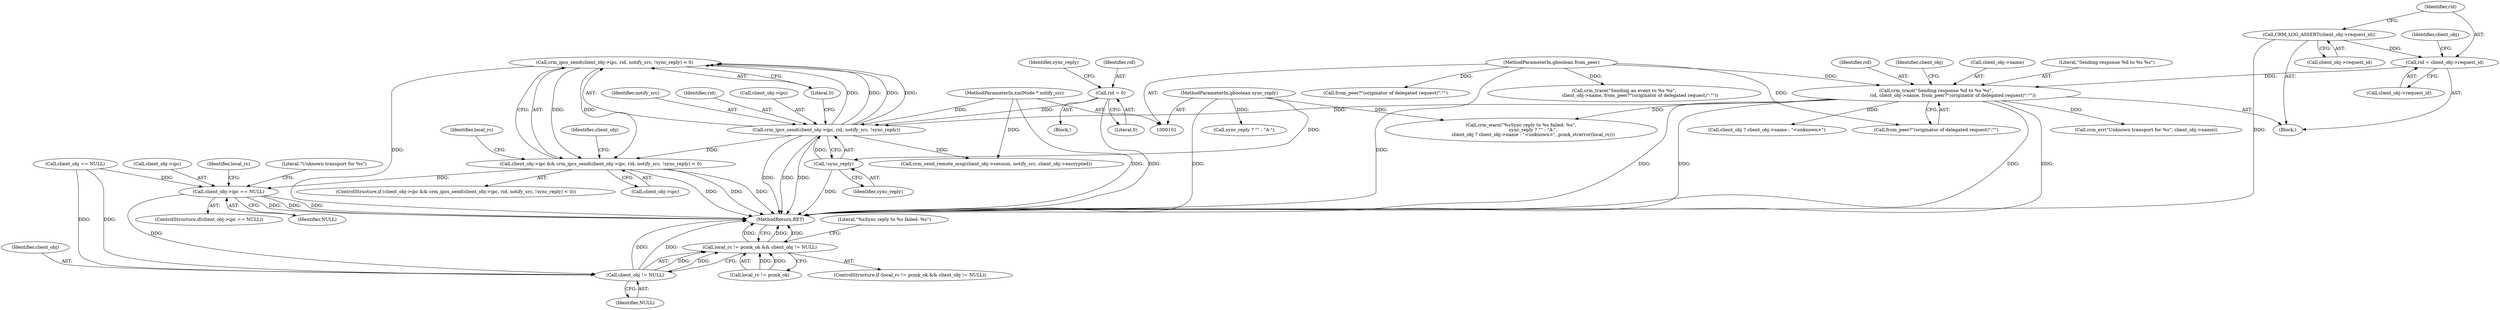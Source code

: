 digraph "1_pacemaker_564f7cc2a51dcd2f28ab12a13394f31be5aa3c93@API" {
"1000187" [label="(Call,crm_ipcs_send(client_obj->ipc, rid, notify_src, !sync_reply) < 0)"];
"1000188" [label="(Call,crm_ipcs_send(client_obj->ipc, rid, notify_src, !sync_reply))"];
"1000141" [label="(Call,rid = 0)"];
"1000161" [label="(Call,crm_trace(\"Sending response %d to %s %s\",\n                       rid, client_obj->name, from_peer?\"(originator of delegated request)\":\"\"))"];
"1000151" [label="(Call,rid = client_obj->request_id)"];
"1000147" [label="(Call,CRM_LOG_ASSERT(client_obj->request_id))"];
"1000105" [label="(MethodParameterIn,gboolean from_peer)"];
"1000102" [label="(MethodParameterIn,xmlNode * notify_src)"];
"1000194" [label="(Call,!sync_reply)"];
"1000104" [label="(MethodParameterIn,gboolean sync_reply)"];
"1000183" [label="(Call,client_obj->ipc && crm_ipcs_send(client_obj->ipc, rid, notify_src, !sync_reply) < 0)"];
"1000218" [label="(Call,client_obj->ipc == NULL)"];
"1000234" [label="(Call,client_obj != NULL)"];
"1000230" [label="(Call,local_rc != pcmk_ok && client_obj != NULL)"];
"1000189" [label="(Call,client_obj->ipc)"];
"1000130" [label="(Call,client_obj == NULL)"];
"1000184" [label="(Call,client_obj->ipc)"];
"1000142" [label="(Identifier,rid)"];
"1000102" [label="(MethodParameterIn,xmlNode * notify_src)"];
"1000244" [label="(Call,client_obj ? client_obj->name : \"<unknown>\")"];
"1000219" [label="(Call,client_obj->ipc)"];
"1000145" [label="(Identifier,sync_reply)"];
"1000182" [label="(ControlStructure,if (client_obj->ipc && crm_ipcs_send(client_obj->ipc, rid, notify_src, !sync_reply) < 0))"];
"1000163" [label="(Identifier,rid)"];
"1000199" [label="(Identifier,local_rc)"];
"1000151" [label="(Call,rid = client_obj->request_id)"];
"1000235" [label="(Identifier,client_obj)"];
"1000232" [label="(Identifier,local_rc)"];
"1000167" [label="(Call,from_peer?\"(originator of delegated request)\":\"\")"];
"1000194" [label="(Call,!sync_reply)"];
"1000196" [label="(Literal,0)"];
"1000225" [label="(Literal,\"Unknown transport for %s\")"];
"1000205" [label="(Identifier,client_obj)"];
"1000240" [label="(Call,sync_reply ? \"\" : \"A-\")"];
"1000236" [label="(Identifier,NULL)"];
"1000178" [label="(Call,from_peer?\"(originator of delegated request)\":\"\")"];
"1000141" [label="(Call,rid = 0)"];
"1000193" [label="(Identifier,notify_src)"];
"1000230" [label="(Call,local_rc != pcmk_ok && client_obj != NULL)"];
"1000173" [label="(Call,crm_trace(\"Sending an event to %s %s\",\n                      client_obj->name, from_peer?\"(originator of delegated request)\":\"\"))"];
"1000208" [label="(Call,crm_send_remote_msg(client_obj->session, notify_src, client_obj->encrypted))"];
"1000147" [label="(Call,CRM_LOG_ASSERT(client_obj->request_id))"];
"1000187" [label="(Call,crm_ipcs_send(client_obj->ipc, rid, notify_src, !sync_reply) < 0)"];
"1000152" [label="(Identifier,rid)"];
"1000238" [label="(Call,crm_warn(\"%sSync reply to %s failed: %s\",\n                 sync_reply ? \"\" : \"A-\",\n                 client_obj ? client_obj->name : \"<unknown>\", pcmk_strerror(local_rc)))"];
"1000224" [label="(Call,crm_err(\"Unknown transport for %s\", client_obj->name))"];
"1000222" [label="(Identifier,NULL)"];
"1000231" [label="(Call,local_rc != pcmk_ok)"];
"1000161" [label="(Call,crm_trace(\"Sending response %d to %s %s\",\n                       rid, client_obj->name, from_peer?\"(originator of delegated request)\":\"\"))"];
"1000192" [label="(Identifier,rid)"];
"1000183" [label="(Call,client_obj->ipc && crm_ipcs_send(client_obj->ipc, rid, notify_src, !sync_reply) < 0)"];
"1000158" [label="(Identifier,client_obj)"];
"1000195" [label="(Identifier,sync_reply)"];
"1000217" [label="(ControlStructure,if(client_obj->ipc == NULL))"];
"1000239" [label="(Literal,\"%sSync reply to %s failed: %s\")"];
"1000218" [label="(Call,client_obj->ipc == NULL)"];
"1000185" [label="(Identifier,client_obj)"];
"1000252" [label="(MethodReturn,RET)"];
"1000234" [label="(Call,client_obj != NULL)"];
"1000148" [label="(Call,client_obj->request_id)"];
"1000139" [label="(Block,)"];
"1000164" [label="(Call,client_obj->name)"];
"1000143" [label="(Literal,0)"];
"1000162" [label="(Literal,\"Sending response %d to %s %s\")"];
"1000146" [label="(Block,)"];
"1000104" [label="(MethodParameterIn,gboolean sync_reply)"];
"1000229" [label="(ControlStructure,if (local_rc != pcmk_ok && client_obj != NULL))"];
"1000153" [label="(Call,client_obj->request_id)"];
"1000105" [label="(MethodParameterIn,gboolean from_peer)"];
"1000188" [label="(Call,crm_ipcs_send(client_obj->ipc, rid, notify_src, !sync_reply))"];
"1000187" -> "1000183"  [label="AST: "];
"1000187" -> "1000196"  [label="CFG: "];
"1000188" -> "1000187"  [label="AST: "];
"1000196" -> "1000187"  [label="AST: "];
"1000183" -> "1000187"  [label="CFG: "];
"1000187" -> "1000252"  [label="DDG: "];
"1000187" -> "1000183"  [label="DDG: "];
"1000187" -> "1000183"  [label="DDG: "];
"1000188" -> "1000187"  [label="DDG: "];
"1000188" -> "1000187"  [label="DDG: "];
"1000188" -> "1000187"  [label="DDG: "];
"1000188" -> "1000187"  [label="DDG: "];
"1000188" -> "1000194"  [label="CFG: "];
"1000189" -> "1000188"  [label="AST: "];
"1000192" -> "1000188"  [label="AST: "];
"1000193" -> "1000188"  [label="AST: "];
"1000194" -> "1000188"  [label="AST: "];
"1000196" -> "1000188"  [label="CFG: "];
"1000188" -> "1000252"  [label="DDG: "];
"1000188" -> "1000252"  [label="DDG: "];
"1000188" -> "1000252"  [label="DDG: "];
"1000188" -> "1000183"  [label="DDG: "];
"1000141" -> "1000188"  [label="DDG: "];
"1000161" -> "1000188"  [label="DDG: "];
"1000102" -> "1000188"  [label="DDG: "];
"1000194" -> "1000188"  [label="DDG: "];
"1000188" -> "1000208"  [label="DDG: "];
"1000141" -> "1000139"  [label="AST: "];
"1000141" -> "1000143"  [label="CFG: "];
"1000142" -> "1000141"  [label="AST: "];
"1000143" -> "1000141"  [label="AST: "];
"1000145" -> "1000141"  [label="CFG: "];
"1000141" -> "1000252"  [label="DDG: "];
"1000161" -> "1000146"  [label="AST: "];
"1000161" -> "1000167"  [label="CFG: "];
"1000162" -> "1000161"  [label="AST: "];
"1000163" -> "1000161"  [label="AST: "];
"1000164" -> "1000161"  [label="AST: "];
"1000167" -> "1000161"  [label="AST: "];
"1000185" -> "1000161"  [label="CFG: "];
"1000161" -> "1000252"  [label="DDG: "];
"1000161" -> "1000252"  [label="DDG: "];
"1000161" -> "1000252"  [label="DDG: "];
"1000161" -> "1000252"  [label="DDG: "];
"1000151" -> "1000161"  [label="DDG: "];
"1000105" -> "1000161"  [label="DDG: "];
"1000161" -> "1000224"  [label="DDG: "];
"1000161" -> "1000238"  [label="DDG: "];
"1000161" -> "1000244"  [label="DDG: "];
"1000151" -> "1000146"  [label="AST: "];
"1000151" -> "1000153"  [label="CFG: "];
"1000152" -> "1000151"  [label="AST: "];
"1000153" -> "1000151"  [label="AST: "];
"1000158" -> "1000151"  [label="CFG: "];
"1000147" -> "1000151"  [label="DDG: "];
"1000147" -> "1000146"  [label="AST: "];
"1000147" -> "1000148"  [label="CFG: "];
"1000148" -> "1000147"  [label="AST: "];
"1000152" -> "1000147"  [label="CFG: "];
"1000147" -> "1000252"  [label="DDG: "];
"1000105" -> "1000101"  [label="AST: "];
"1000105" -> "1000252"  [label="DDG: "];
"1000105" -> "1000167"  [label="DDG: "];
"1000105" -> "1000173"  [label="DDG: "];
"1000105" -> "1000178"  [label="DDG: "];
"1000102" -> "1000101"  [label="AST: "];
"1000102" -> "1000252"  [label="DDG: "];
"1000102" -> "1000208"  [label="DDG: "];
"1000194" -> "1000195"  [label="CFG: "];
"1000195" -> "1000194"  [label="AST: "];
"1000194" -> "1000252"  [label="DDG: "];
"1000104" -> "1000194"  [label="DDG: "];
"1000104" -> "1000101"  [label="AST: "];
"1000104" -> "1000252"  [label="DDG: "];
"1000104" -> "1000238"  [label="DDG: "];
"1000104" -> "1000240"  [label="DDG: "];
"1000183" -> "1000182"  [label="AST: "];
"1000183" -> "1000184"  [label="CFG: "];
"1000184" -> "1000183"  [label="AST: "];
"1000199" -> "1000183"  [label="CFG: "];
"1000205" -> "1000183"  [label="CFG: "];
"1000183" -> "1000252"  [label="DDG: "];
"1000183" -> "1000252"  [label="DDG: "];
"1000183" -> "1000252"  [label="DDG: "];
"1000183" -> "1000218"  [label="DDG: "];
"1000218" -> "1000217"  [label="AST: "];
"1000218" -> "1000222"  [label="CFG: "];
"1000219" -> "1000218"  [label="AST: "];
"1000222" -> "1000218"  [label="AST: "];
"1000225" -> "1000218"  [label="CFG: "];
"1000232" -> "1000218"  [label="CFG: "];
"1000218" -> "1000252"  [label="DDG: "];
"1000218" -> "1000252"  [label="DDG: "];
"1000218" -> "1000252"  [label="DDG: "];
"1000130" -> "1000218"  [label="DDG: "];
"1000218" -> "1000234"  [label="DDG: "];
"1000234" -> "1000230"  [label="AST: "];
"1000234" -> "1000236"  [label="CFG: "];
"1000235" -> "1000234"  [label="AST: "];
"1000236" -> "1000234"  [label="AST: "];
"1000230" -> "1000234"  [label="CFG: "];
"1000234" -> "1000252"  [label="DDG: "];
"1000234" -> "1000252"  [label="DDG: "];
"1000234" -> "1000230"  [label="DDG: "];
"1000234" -> "1000230"  [label="DDG: "];
"1000130" -> "1000234"  [label="DDG: "];
"1000130" -> "1000234"  [label="DDG: "];
"1000230" -> "1000229"  [label="AST: "];
"1000230" -> "1000231"  [label="CFG: "];
"1000231" -> "1000230"  [label="AST: "];
"1000239" -> "1000230"  [label="CFG: "];
"1000252" -> "1000230"  [label="CFG: "];
"1000230" -> "1000252"  [label="DDG: "];
"1000230" -> "1000252"  [label="DDG: "];
"1000230" -> "1000252"  [label="DDG: "];
"1000231" -> "1000230"  [label="DDG: "];
"1000231" -> "1000230"  [label="DDG: "];
}
